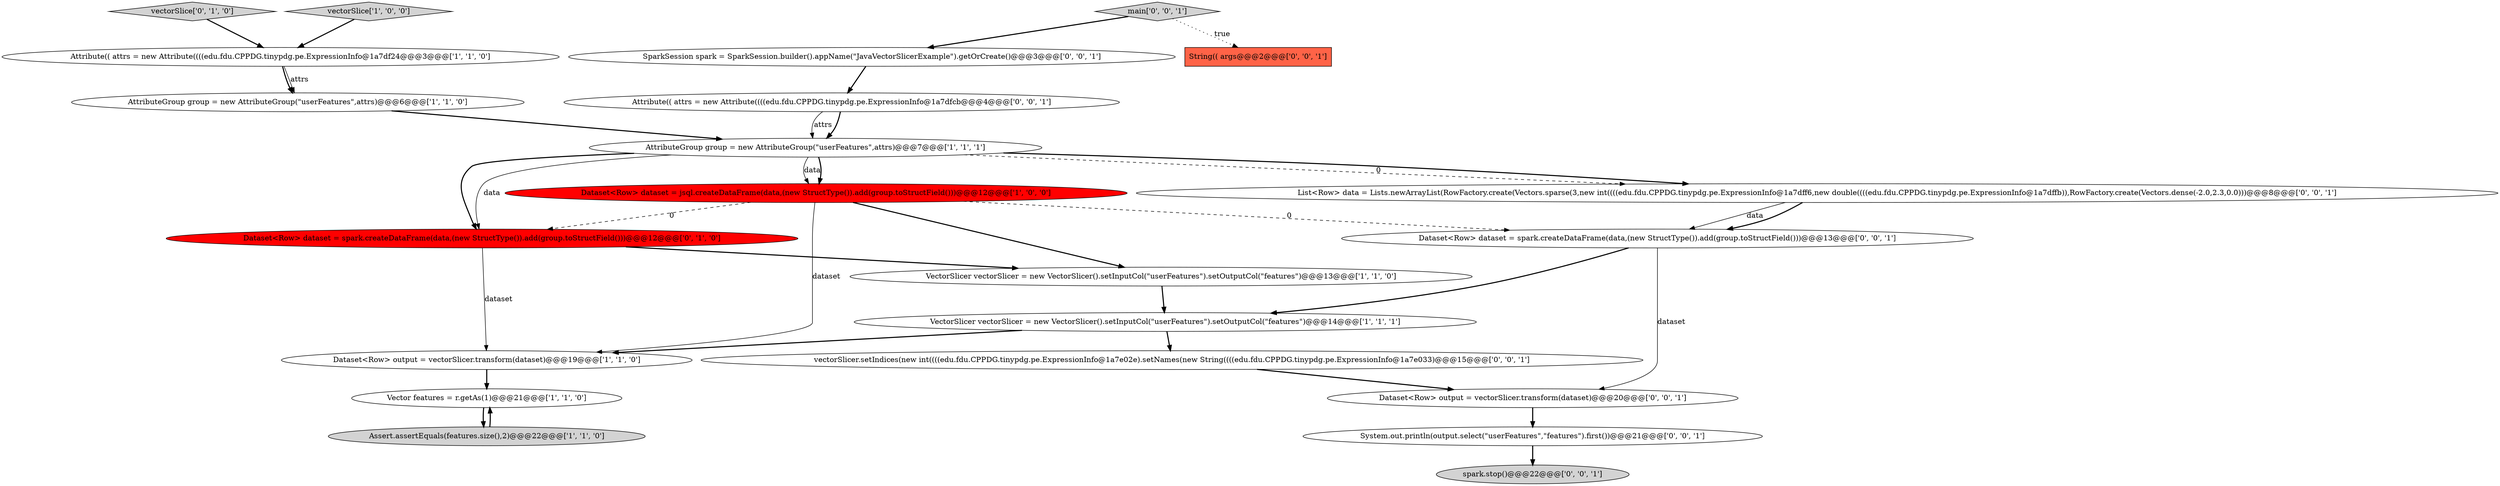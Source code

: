 digraph {
9 [style = filled, label = "Vector features = r.getAs(1)@@@21@@@['1', '1', '0']", fillcolor = white, shape = ellipse image = "AAA0AAABBB1BBB"];
14 [style = filled, label = "SparkSession spark = SparkSession.builder().appName(\"JavaVectorSlicerExample\").getOrCreate()@@@3@@@['0', '0', '1']", fillcolor = white, shape = ellipse image = "AAA0AAABBB3BBB"];
18 [style = filled, label = "vectorSlicer.setIndices(new int((((edu.fdu.CPPDG.tinypdg.pe.ExpressionInfo@1a7e02e).setNames(new String((((edu.fdu.CPPDG.tinypdg.pe.ExpressionInfo@1a7e033)@@@15@@@['0', '0', '1']", fillcolor = white, shape = ellipse image = "AAA0AAABBB3BBB"];
6 [style = filled, label = "AttributeGroup group = new AttributeGroup(\"userFeatures\",attrs)@@@6@@@['1', '1', '0']", fillcolor = white, shape = ellipse image = "AAA0AAABBB1BBB"];
10 [style = filled, label = "vectorSlice['0', '1', '0']", fillcolor = lightgray, shape = diamond image = "AAA0AAABBB2BBB"];
4 [style = filled, label = "Dataset<Row> output = vectorSlicer.transform(dataset)@@@19@@@['1', '1', '0']", fillcolor = white, shape = ellipse image = "AAA0AAABBB1BBB"];
15 [style = filled, label = "String(( args@@@2@@@['0', '0', '1']", fillcolor = tomato, shape = box image = "AAA0AAABBB3BBB"];
3 [style = filled, label = "VectorSlicer vectorSlicer = new VectorSlicer().setInputCol(\"userFeatures\").setOutputCol(\"features\")@@@13@@@['1', '1', '0']", fillcolor = white, shape = ellipse image = "AAA0AAABBB1BBB"];
20 [style = filled, label = "List<Row> data = Lists.newArrayList(RowFactory.create(Vectors.sparse(3,new int((((edu.fdu.CPPDG.tinypdg.pe.ExpressionInfo@1a7dff6,new double((((edu.fdu.CPPDG.tinypdg.pe.ExpressionInfo@1a7dffb)),RowFactory.create(Vectors.dense(-2.0,2.3,0.0)))@@@8@@@['0', '0', '1']", fillcolor = white, shape = ellipse image = "AAA0AAABBB3BBB"];
7 [style = filled, label = "AttributeGroup group = new AttributeGroup(\"userFeatures\",attrs)@@@7@@@['1', '1', '1']", fillcolor = white, shape = ellipse image = "AAA0AAABBB1BBB"];
16 [style = filled, label = "Dataset<Row> output = vectorSlicer.transform(dataset)@@@20@@@['0', '0', '1']", fillcolor = white, shape = ellipse image = "AAA0AAABBB3BBB"];
13 [style = filled, label = "System.out.println(output.select(\"userFeatures\",\"features\").first())@@@21@@@['0', '0', '1']", fillcolor = white, shape = ellipse image = "AAA0AAABBB3BBB"];
1 [style = filled, label = "Assert.assertEquals(features.size(),2)@@@22@@@['1', '1', '0']", fillcolor = lightgray, shape = ellipse image = "AAA0AAABBB1BBB"];
12 [style = filled, label = "Dataset<Row> dataset = spark.createDataFrame(data,(new StructType()).add(group.toStructField()))@@@13@@@['0', '0', '1']", fillcolor = white, shape = ellipse image = "AAA0AAABBB3BBB"];
19 [style = filled, label = "main['0', '0', '1']", fillcolor = lightgray, shape = diamond image = "AAA0AAABBB3BBB"];
21 [style = filled, label = "spark.stop()@@@22@@@['0', '0', '1']", fillcolor = lightgray, shape = ellipse image = "AAA0AAABBB3BBB"];
0 [style = filled, label = "VectorSlicer vectorSlicer = new VectorSlicer().setInputCol(\"userFeatures\").setOutputCol(\"features\")@@@14@@@['1', '1', '1']", fillcolor = white, shape = ellipse image = "AAA0AAABBB1BBB"];
17 [style = filled, label = "Attribute(( attrs = new Attribute((((edu.fdu.CPPDG.tinypdg.pe.ExpressionInfo@1a7dfcb@@@4@@@['0', '0', '1']", fillcolor = white, shape = ellipse image = "AAA0AAABBB3BBB"];
8 [style = filled, label = "Attribute(( attrs = new Attribute((((edu.fdu.CPPDG.tinypdg.pe.ExpressionInfo@1a7df24@@@3@@@['1', '1', '0']", fillcolor = white, shape = ellipse image = "AAA0AAABBB1BBB"];
11 [style = filled, label = "Dataset<Row> dataset = spark.createDataFrame(data,(new StructType()).add(group.toStructField()))@@@12@@@['0', '1', '0']", fillcolor = red, shape = ellipse image = "AAA1AAABBB2BBB"];
2 [style = filled, label = "Dataset<Row> dataset = jsql.createDataFrame(data,(new StructType()).add(group.toStructField()))@@@12@@@['1', '0', '0']", fillcolor = red, shape = ellipse image = "AAA1AAABBB1BBB"];
5 [style = filled, label = "vectorSlice['1', '0', '0']", fillcolor = lightgray, shape = diamond image = "AAA0AAABBB1BBB"];
4->9 [style = bold, label=""];
5->8 [style = bold, label=""];
16->13 [style = bold, label=""];
7->11 [style = bold, label=""];
20->12 [style = solid, label="data"];
7->2 [style = solid, label="data"];
2->3 [style = bold, label=""];
7->11 [style = solid, label="data"];
7->20 [style = dashed, label="0"];
14->17 [style = bold, label=""];
8->6 [style = bold, label=""];
7->20 [style = bold, label=""];
19->15 [style = dotted, label="true"];
12->0 [style = bold, label=""];
12->16 [style = solid, label="dataset"];
1->9 [style = bold, label=""];
3->0 [style = bold, label=""];
2->4 [style = solid, label="dataset"];
17->7 [style = bold, label=""];
2->12 [style = dashed, label="0"];
18->16 [style = bold, label=""];
19->14 [style = bold, label=""];
10->8 [style = bold, label=""];
11->3 [style = bold, label=""];
0->4 [style = bold, label=""];
7->2 [style = bold, label=""];
20->12 [style = bold, label=""];
8->6 [style = solid, label="attrs"];
0->18 [style = bold, label=""];
2->11 [style = dashed, label="0"];
6->7 [style = bold, label=""];
9->1 [style = bold, label=""];
13->21 [style = bold, label=""];
11->4 [style = solid, label="dataset"];
17->7 [style = solid, label="attrs"];
}
